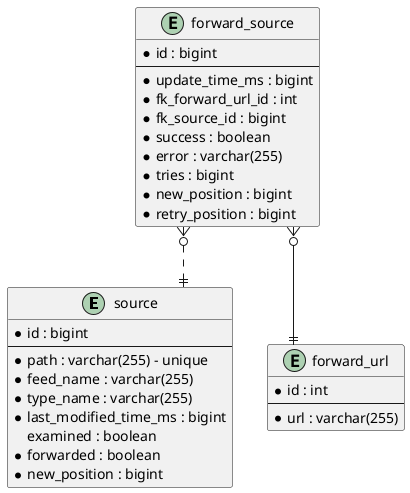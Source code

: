 @startuml

' avoid problems with angled crows feet
skinparam linetype ortho

entity source {
  *id : bigint
  --
  *path : varchar(255) - unique
  *feed_name : varchar(255)
  *type_name : varchar(255)
  *last_modified_time_ms : bigint
  examined : boolean
  *forwarded : boolean
  *new_position : bigint
}

entity forward_url {
  *id : int
  --
  *url : varchar(255)
}

entity forward_source {
  *id : bigint
  --
  *update_time_ms : bigint
  *fk_forward_url_id : int
  *fk_source_id : bigint
  *success : boolean
  *error : varchar(255)
  *tries : bigint
  *new_position : bigint
  *retry_position : bigint
}

forward_source }o--|| forward_url
forward_source }o..|| source

@enduml